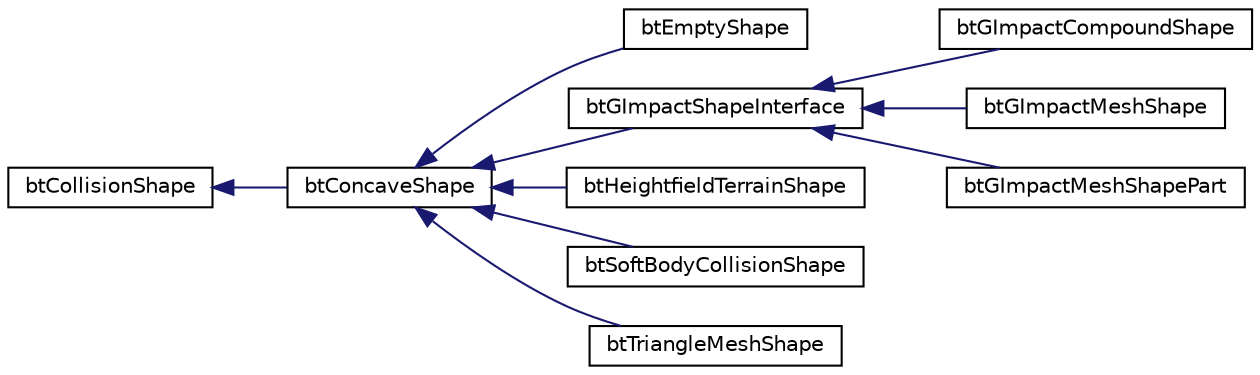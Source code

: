digraph G
{
  edge [fontname="Helvetica",fontsize="10",labelfontname="Helvetica",labelfontsize="10"];
  node [fontname="Helvetica",fontsize="10",shape=record];
  rankdir=LR;
  Node1 [label="btCollisionShape",height=0.2,width=0.4,color="black", fillcolor="white", style="filled",URL="$d7/dd7/classbtCollisionShape.html",tooltip="The btCollisionShape class provides an interface for collision shapes that can be shared among btColl..."];
  Node1 -> Node2 [dir=back,color="midnightblue",fontsize="10",style="solid",fontname="Helvetica"];
  Node2 [label="btConcaveShape",height=0.2,width=0.4,color="black", fillcolor="white", style="filled",URL="$d7/da0/classbtConcaveShape.html"];
  Node2 -> Node3 [dir=back,color="midnightblue",fontsize="10",style="solid",fontname="Helvetica"];
  Node3 [label="btEmptyShape",height=0.2,width=0.4,color="black", fillcolor="white", style="filled",URL="$de/d3a/classbtEmptyShape.html"];
  Node2 -> Node4 [dir=back,color="midnightblue",fontsize="10",style="solid",fontname="Helvetica"];
  Node4 [label="btGImpactShapeInterface",height=0.2,width=0.4,color="black", fillcolor="white", style="filled",URL="$d6/d18/classbtGImpactShapeInterface.html",tooltip="Base class for gimpact shapes."];
  Node4 -> Node5 [dir=back,color="midnightblue",fontsize="10",style="solid",fontname="Helvetica"];
  Node5 [label="btGImpactCompoundShape",height=0.2,width=0.4,color="black", fillcolor="white", style="filled",URL="$db/d80/classbtGImpactCompoundShape.html",tooltip="btGImpactCompoundShape allows to handle multiple btCollisionShape objects at once"];
  Node4 -> Node6 [dir=back,color="midnightblue",fontsize="10",style="solid",fontname="Helvetica"];
  Node6 [label="btGImpactMeshShape",height=0.2,width=0.4,color="black", fillcolor="white", style="filled",URL="$df/d39/classbtGImpactMeshShape.html",tooltip="This class manages a mesh supplied by the btStridingMeshInterface interface."];
  Node4 -> Node7 [dir=back,color="midnightblue",fontsize="10",style="solid",fontname="Helvetica"];
  Node7 [label="btGImpactMeshShapePart",height=0.2,width=0.4,color="black", fillcolor="white", style="filled",URL="$d4/d92/classbtGImpactMeshShapePart.html",tooltip="This class manages a sub part of a mesh supplied by the btStridingMeshInterface interface."];
  Node2 -> Node8 [dir=back,color="midnightblue",fontsize="10",style="solid",fontname="Helvetica"];
  Node8 [label="btHeightfieldTerrainShape",height=0.2,width=0.4,color="black", fillcolor="white", style="filled",URL="$db/d17/classbtHeightfieldTerrainShape.html",tooltip="btHeightfieldTerrainShape simulates a 2D heightfield terrain"];
  Node2 -> Node9 [dir=back,color="midnightblue",fontsize="10",style="solid",fontname="Helvetica"];
  Node9 [label="btSoftBodyCollisionShape",height=0.2,width=0.4,color="black", fillcolor="white", style="filled",URL="$d1/d5a/classbtSoftBodyCollisionShape.html"];
  Node2 -> Node10 [dir=back,color="midnightblue",fontsize="10",style="solid",fontname="Helvetica"];
  Node10 [label="btTriangleMeshShape",height=0.2,width=0.4,color="black", fillcolor="white", style="filled",URL="$db/d47/classbtTriangleMeshShape.html",tooltip="The btTriangleMeshShape is an internal concave triangle mesh interface. Don&#39;t use this class directly..."];
}
